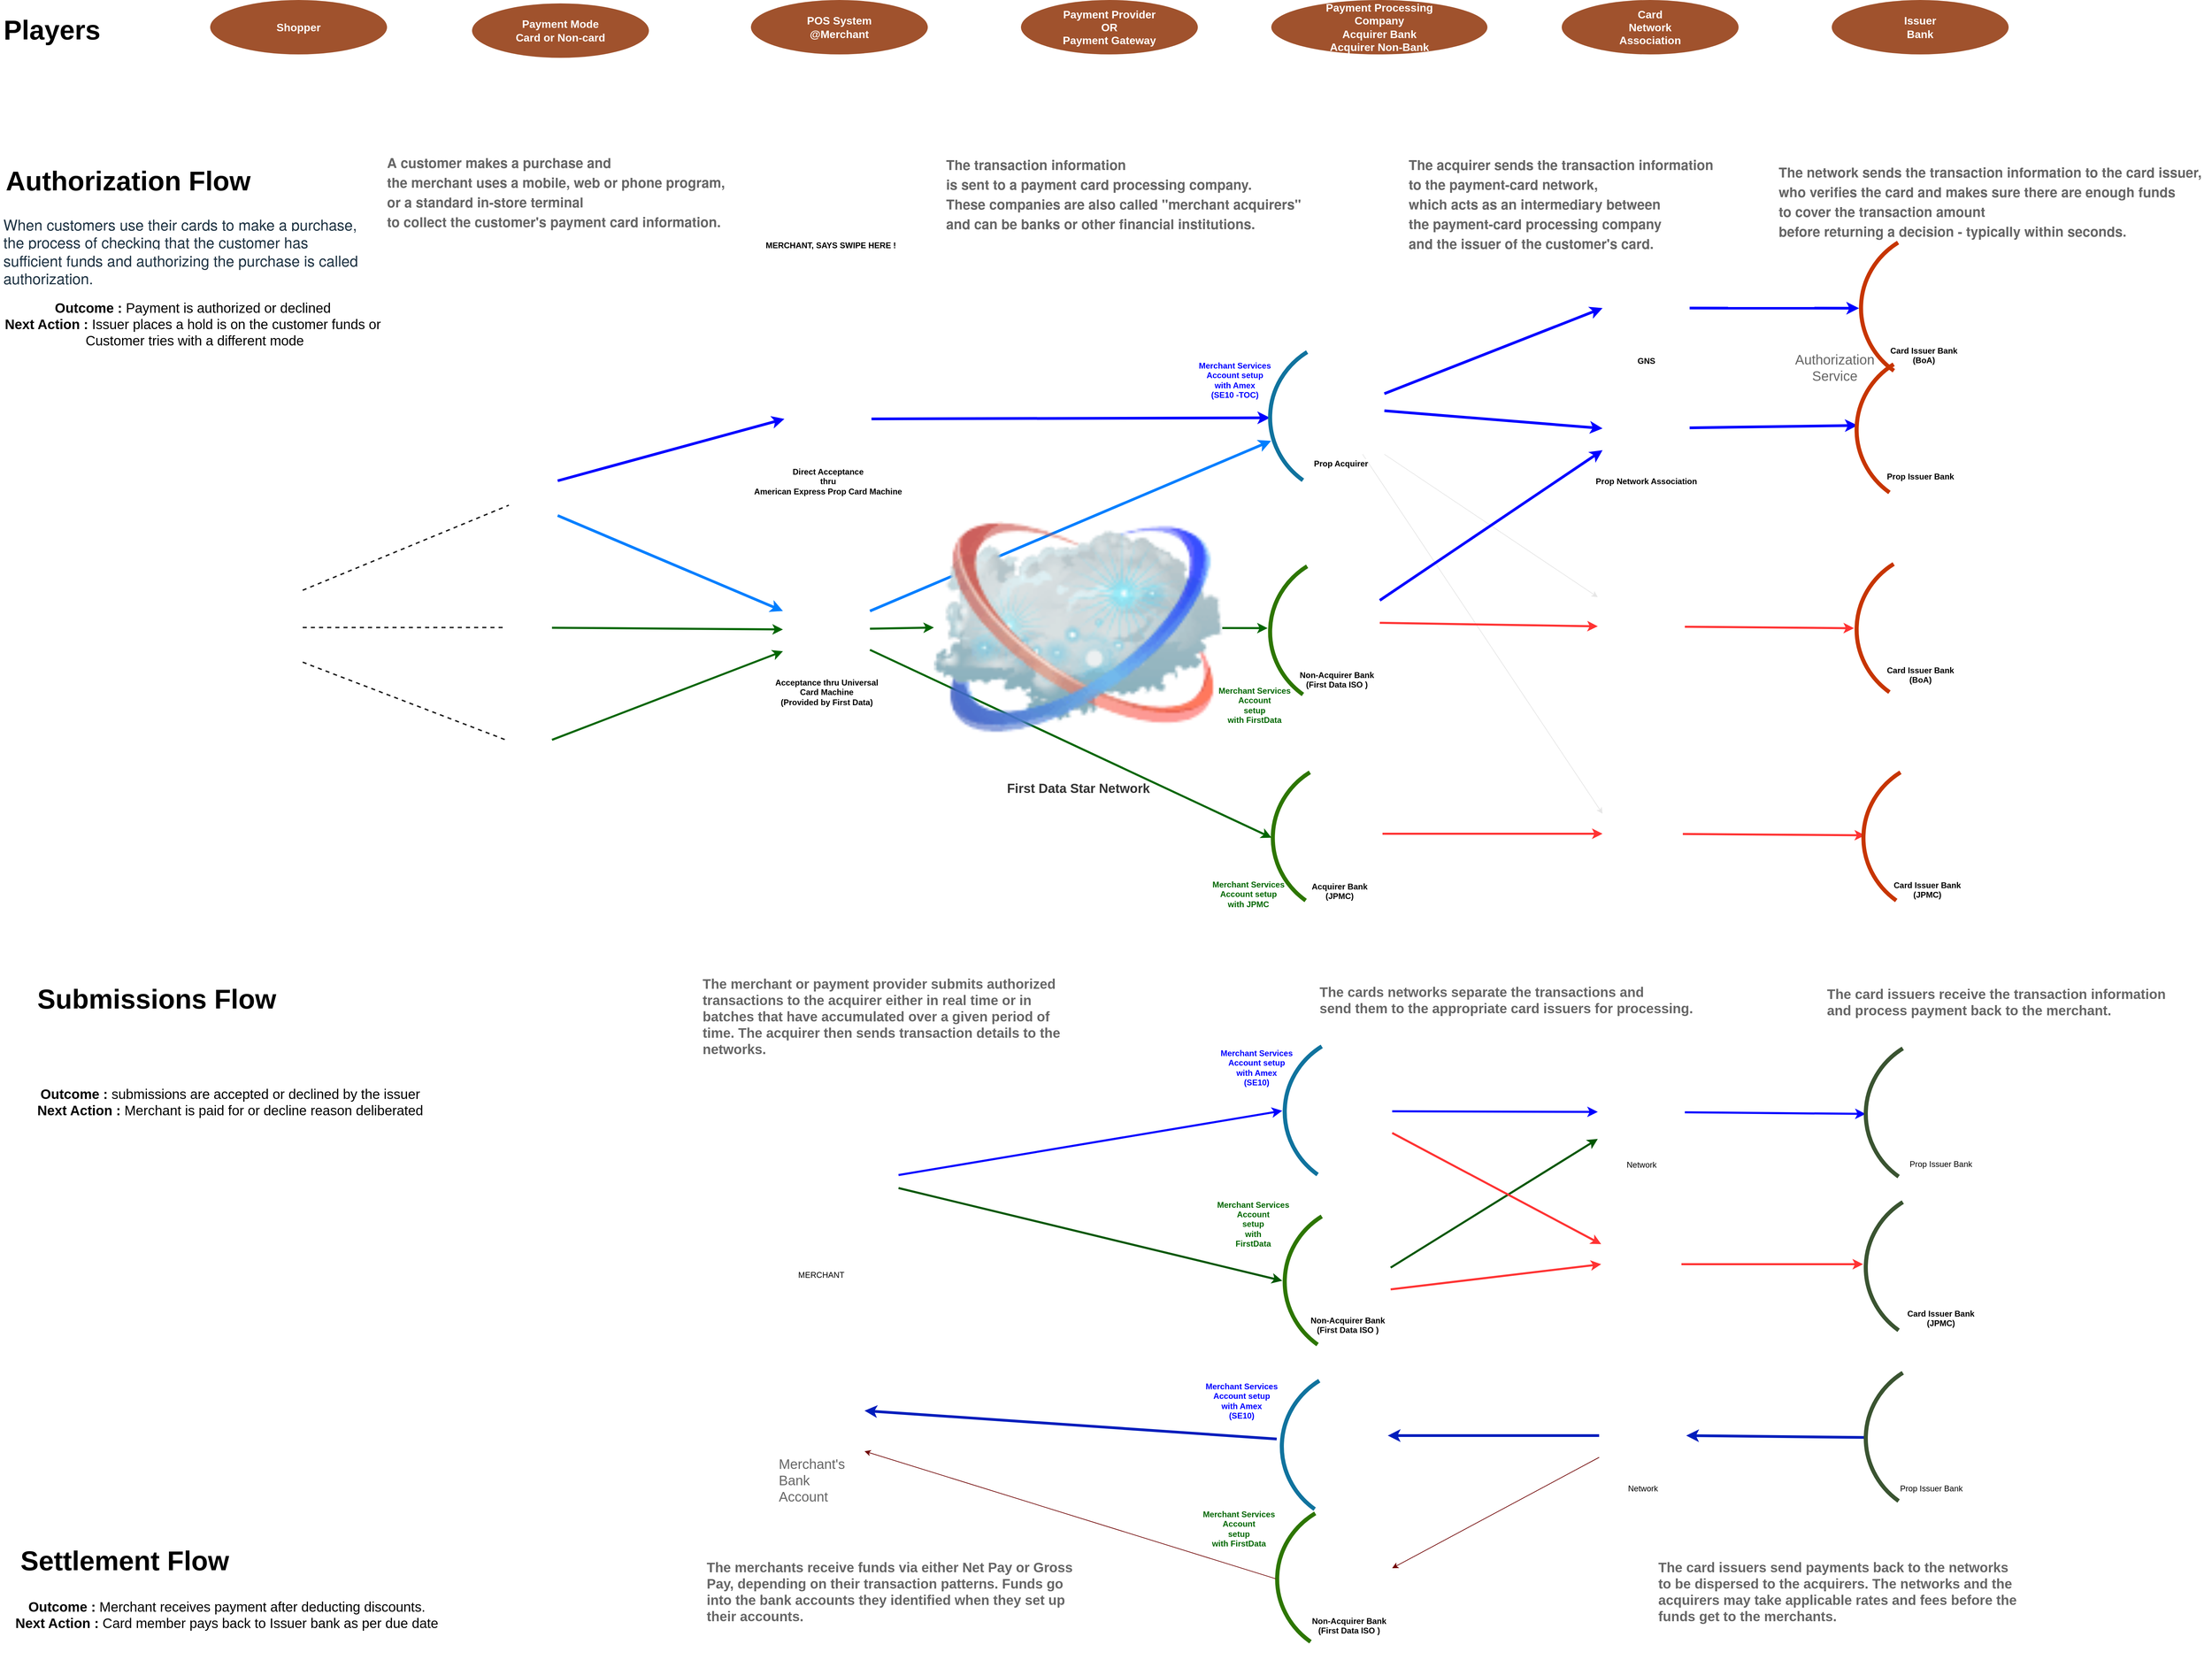 <mxfile version="13.3.1" type="github">
  <diagram id="oSIPXB206Z17o7rBIAnr" name="Page-1">
    <mxGraphModel dx="3252" dy="1832" grid="0" gridSize="10" guides="1" tooltips="1" connect="1" arrows="1" fold="1" page="1" pageScale="1" pageWidth="1100" pageHeight="850" math="0" shadow="0">
      <root>
        <mxCell id="0" />
        <mxCell id="1" parent="0" />
        <mxCell id="_1LoRcHpuMIzXkS6uosu-164" value="" style="verticalLabelPosition=bottom;verticalAlign=top;html=1;shape=mxgraph.basic.arc;strokeColor=#10739E;strokeWidth=6;startAngle=0.602;endAngle=0.909;labelBackgroundColor=none;fontSize=20;" parent="1" vertex="1">
          <mxGeometry x="809.5" y="1270" width="240" height="230" as="geometry" />
        </mxCell>
        <mxCell id="_1LoRcHpuMIzXkS6uosu-66" value="" style="edgeStyle=none;rounded=0;orthogonalLoop=1;jettySize=auto;html=1;entryX=-0.015;entryY=0.493;entryDx=0;entryDy=0;entryPerimeter=0;strokeWidth=3;strokeColor=#0000FF;fillColor=#0050ef;" parent="1" source="_1LoRcHpuMIzXkS6uosu-1" target="_1LoRcHpuMIzXkS6uosu-123" edge="1">
          <mxGeometry relative="1" as="geometry">
            <mxPoint x="711.75" y="892" as="targetPoint" />
          </mxGeometry>
        </mxCell>
        <mxCell id="_1LoRcHpuMIzXkS6uosu-1" value="MERCHANT" style="shape=image;html=1;verticalAlign=top;verticalLabelPosition=bottom;labelBackgroundColor=#ffffff;imageAspect=0;aspect=fixed;image=https://cdn0.iconfinder.com/data/icons/city-elements-filledoutline-1/64/supermarket-shopper-building-shopping_basket-business_and_finance-commerce_and_shopping-128.png" parent="1" vertex="1">
          <mxGeometry x="18" y="891" width="228" height="228" as="geometry" />
        </mxCell>
        <mxCell id="_1LoRcHpuMIzXkS6uosu-8" value="" style="rounded=0;orthogonalLoop=1;jettySize=auto;html=1;exitX=1;exitY=0.5;exitDx=0;exitDy=0;strokeColor=#0000FF;strokeWidth=4;" parent="1" source="_1LoRcHpuMIzXkS6uosu-3" target="_1LoRcHpuMIzXkS6uosu-118" edge="1">
          <mxGeometry relative="1" as="geometry">
            <mxPoint x="650.25" y="194" as="targetPoint" />
          </mxGeometry>
        </mxCell>
        <mxCell id="_1LoRcHpuMIzXkS6uosu-21" value="&lt;p class=&quot;p1&quot; style=&quot;margin: 0px ; font-stretch: normal ; font-size: 12px ; line-height: normal ; font-family: &amp;#34;helvetica neue&amp;#34;&quot;&gt;&lt;br&gt;&lt;/p&gt;" style="edgeLabel;html=1;align=center;verticalAlign=middle;resizable=0;points=[];labelBackgroundColor=none;" parent="_1LoRcHpuMIzXkS6uosu-8" vertex="1" connectable="0">
          <mxGeometry x="-0.232" y="-1" relative="1" as="geometry">
            <mxPoint x="23.57" y="-93.79" as="offset" />
          </mxGeometry>
        </mxCell>
        <mxCell id="_1LoRcHpuMIzXkS6uosu-3" value="Direct Acceptance&lt;br&gt;thru&lt;br&gt;American Express Prop Card Machine" style="shape=image;html=1;verticalAlign=top;verticalLabelPosition=bottom;labelBackgroundColor=#ffffff;imageAspect=0;aspect=fixed;image=https://cdn1.iconfinder.com/data/icons/ecommerce-free/96/Payment-128.png;fontStyle=1" parent="1" vertex="1">
          <mxGeometry x="78.25" y="-190" width="128" height="128" as="geometry" />
        </mxCell>
        <mxCell id="_1LoRcHpuMIzXkS6uosu-6" value="" style="rounded=0;orthogonalLoop=1;jettySize=auto;html=1;entryX=0;entryY=0.5;entryDx=0;entryDy=0;strokeColor=#0000FF;strokeWidth=4;exitX=1;exitY=0;exitDx=0;exitDy=0;" parent="1" source="_1LoRcHpuMIzXkS6uosu-99" target="_1LoRcHpuMIzXkS6uosu-3" edge="1">
          <mxGeometry relative="1" as="geometry">
            <mxPoint x="-167.75" y="0.988" as="sourcePoint" />
            <mxPoint x="440.25" y="194" as="targetPoint" />
          </mxGeometry>
        </mxCell>
        <mxCell id="_1LoRcHpuMIzXkS6uosu-10" value="&lt;p class=&quot;p1&quot; style=&quot;margin: 0px ; font-stretch: normal ; font-size: 12px ; line-height: normal ; font-family: &amp;#34;helvetica neue&amp;#34;&quot;&gt;&lt;br&gt;&lt;/p&gt;" style="edgeLabel;html=1;align=center;verticalAlign=middle;resizable=0;points=[];" parent="_1LoRcHpuMIzXkS6uosu-6" vertex="1" connectable="0">
          <mxGeometry x="0.045" y="-2" relative="1" as="geometry">
            <mxPoint x="22.51" y="-83.57" as="offset" />
          </mxGeometry>
        </mxCell>
        <mxCell id="_1LoRcHpuMIzXkS6uosu-17" value="" style="edgeStyle=none;rounded=0;orthogonalLoop=1;jettySize=auto;html=1;strokeColor=#007FFF;strokeWidth=4;fillColor=#6a00ff;" parent="1" source="_1LoRcHpuMIzXkS6uosu-99" target="_1LoRcHpuMIzXkS6uosu-13" edge="1">
          <mxGeometry relative="1" as="geometry">
            <mxPoint x="-167.75" y="-45.912" as="sourcePoint" />
            <mxPoint x="-87.75" y="24" as="targetPoint" />
          </mxGeometry>
        </mxCell>
        <mxCell id="_1LoRcHpuMIzXkS6uosu-38" value="" style="edgeStyle=none;rounded=0;orthogonalLoop=1;jettySize=auto;html=1;entryX=0;entryY=0.5;entryDx=0;entryDy=0;strokeWidth=4;strokeColor=#0000FF;" parent="1" source="_1LoRcHpuMIzXkS6uosu-11" target="_1LoRcHpuMIzXkS6uosu-74" edge="1">
          <mxGeometry relative="1" as="geometry">
            <mxPoint x="1060.25" y="34.0" as="targetPoint" />
          </mxGeometry>
        </mxCell>
        <mxCell id="_1LoRcHpuMIzXkS6uosu-40" value="" style="edgeStyle=none;rounded=0;orthogonalLoop=1;jettySize=auto;html=1;entryX=0;entryY=0.25;entryDx=0;entryDy=0;exitX=0.75;exitY=1;exitDx=0;exitDy=0;strokeColor=#E6E6E6;" parent="1" source="_1LoRcHpuMIzXkS6uosu-11" target="_1LoRcHpuMIzXkS6uosu-24" edge="1">
          <mxGeometry relative="1" as="geometry">
            <mxPoint x="1060.25" y="34.0" as="targetPoint" />
          </mxGeometry>
        </mxCell>
        <mxCell id="_1LoRcHpuMIzXkS6uosu-42" value="" style="edgeStyle=none;rounded=0;orthogonalLoop=1;jettySize=auto;html=1;strokeColor=#E6E6E6;exitX=1;exitY=1;exitDx=0;exitDy=0;" parent="1" source="_1LoRcHpuMIzXkS6uosu-11" target="_1LoRcHpuMIzXkS6uosu-26" edge="1">
          <mxGeometry relative="1" as="geometry">
            <mxPoint x="1060.25" y="34.0" as="targetPoint" />
          </mxGeometry>
        </mxCell>
        <mxCell id="_1LoRcHpuMIzXkS6uosu-11" value="Prop Acquirer" style="shape=image;html=1;verticalAlign=top;verticalLabelPosition=bottom;labelBackgroundColor=#ffffff;imageAspect=0;aspect=fixed;image=https://cdn1.iconfinder.com/data/icons/picons-social/57/social_amex_round-128.png;fontStyle=1" parent="1" vertex="1">
          <mxGeometry x="832.25" y="-202" width="128" height="128" as="geometry" />
        </mxCell>
        <mxCell id="_1LoRcHpuMIzXkS6uosu-23" value="" style="edgeStyle=none;rounded=0;orthogonalLoop=1;jettySize=auto;html=1;entryX=0.006;entryY=0.649;entryDx=0;entryDy=0;entryPerimeter=0;strokeColor=#007FFF;strokeWidth=4;fillColor=#6a00ff;" parent="1" source="_1LoRcHpuMIzXkS6uosu-13" target="_1LoRcHpuMIzXkS6uosu-118" edge="1">
          <mxGeometry relative="1" as="geometry">
            <mxPoint x="650.25" y="-36" as="targetPoint" />
          </mxGeometry>
        </mxCell>
        <mxCell id="_1LoRcHpuMIzXkS6uosu-83" value="" style="edgeStyle=none;rounded=0;orthogonalLoop=1;jettySize=auto;html=1;entryX=0;entryY=0.5;entryDx=0;entryDy=0;exitX=1;exitY=0.5;exitDx=0;exitDy=0;strokeWidth=3;strokeColor=#FF3333;" parent="1" source="_1LoRcHpuMIzXkS6uosu-94" target="_1LoRcHpuMIzXkS6uosu-24" edge="1">
          <mxGeometry relative="1" as="geometry">
            <mxPoint x="975.25" y="235" as="sourcePoint" />
            <mxPoint x="660.25" y="453.5" as="targetPoint" />
          </mxGeometry>
        </mxCell>
        <mxCell id="_1LoRcHpuMIzXkS6uosu-13" value="Acceptance thru Universal &lt;br&gt;Card Machine&lt;br&gt;(Provided by First Data)" style="shape=image;html=1;verticalAlign=top;verticalLabelPosition=bottom;labelBackgroundColor=#ffffff;imageAspect=0;aspect=fixed;image=https://cdn0.iconfinder.com/data/icons/maternity-and-pregnancy-2/512/169_Machine_Business_card_check_credit_card_credit_card_machine_payment-128.png;fontStyle=1" parent="1" vertex="1">
          <mxGeometry x="76" y="119.63" width="128" height="128" as="geometry" />
        </mxCell>
        <mxCell id="_1LoRcHpuMIzXkS6uosu-20" value="" style="edgeStyle=none;rounded=0;orthogonalLoop=1;jettySize=auto;html=1;entryX=0;entryY=0.75;entryDx=0;entryDy=0;strokeColor=#006600;strokeWidth=3;" parent="1" source="_1LoRcHpuMIzXkS6uosu-18" target="_1LoRcHpuMIzXkS6uosu-13" edge="1">
          <mxGeometry relative="1" as="geometry">
            <mxPoint x="-129.75" y="-116.0" as="targetPoint" />
          </mxGeometry>
        </mxCell>
        <mxCell id="_1LoRcHpuMIzXkS6uosu-18" value="" style="shape=image;html=1;verticalAlign=top;verticalLabelPosition=bottom;labelBackgroundColor=#ffffff;imageAspect=0;aspect=fixed;image=https://cdn3.iconfinder.com/data/icons/logos-and-brands-adobe/512/206_Mastercard_Credit_Card-128.png" parent="1" vertex="1">
          <mxGeometry x="-331.5" y="325" width="68" height="68" as="geometry" />
        </mxCell>
        <mxCell id="_1LoRcHpuMIzXkS6uosu-52" value="" style="edgeStyle=none;rounded=0;orthogonalLoop=1;jettySize=auto;html=1;strokeWidth=3;strokeColor=#FF3333;entryX=0.01;entryY=0.484;entryDx=0;entryDy=0;entryPerimeter=0;" parent="1" source="_1LoRcHpuMIzXkS6uosu-24" target="_1LoRcHpuMIzXkS6uosu-201" edge="1">
          <mxGeometry relative="1" as="geometry">
            <mxPoint x="1490.25" y="576.5" as="targetPoint" />
          </mxGeometry>
        </mxCell>
        <mxCell id="_1LoRcHpuMIzXkS6uosu-24" value="" style="shape=image;html=1;verticalAlign=top;verticalLabelPosition=bottom;labelBackgroundColor=none;imageAspect=0;aspect=fixed;image=https://cdn3.iconfinder.com/data/icons/circle-payment-methods-4/512/Visa-128.png" parent="1" vertex="1">
          <mxGeometry x="1281" y="425" width="118" height="118" as="geometry" />
        </mxCell>
        <mxCell id="_1LoRcHpuMIzXkS6uosu-54" value="" style="edgeStyle=none;rounded=0;orthogonalLoop=1;jettySize=auto;html=1;entryX=-0.016;entryY=0.492;entryDx=0;entryDy=0;strokeWidth=3;strokeColor=#FF3333;entryPerimeter=0;" parent="1" source="_1LoRcHpuMIzXkS6uosu-26" target="_1LoRcHpuMIzXkS6uosu-198" edge="1">
          <mxGeometry relative="1" as="geometry">
            <mxPoint x="1493" y="533" as="targetPoint" />
          </mxGeometry>
        </mxCell>
        <mxCell id="_1LoRcHpuMIzXkS6uosu-26" value="" style="shape=image;html=1;verticalAlign=top;verticalLabelPosition=bottom;labelBackgroundColor=#ffffff;imageAspect=0;aspect=fixed;image=https://cdn1.iconfinder.com/data/icons/picons-social/57/social_mastercard_round-128.png" parent="1" vertex="1">
          <mxGeometry x="1274" y="115" width="128" height="128" as="geometry" />
        </mxCell>
        <mxCell id="_1LoRcHpuMIzXkS6uosu-33" value="" style="edgeStyle=none;rounded=0;orthogonalLoop=1;jettySize=auto;html=1;entryX=0;entryY=0.5;entryDx=0;entryDy=0;strokeColor=#006600;strokeWidth=3;" parent="1" source="_1LoRcHpuMIzXkS6uosu-31" target="_1LoRcHpuMIzXkS6uosu-13" edge="1">
          <mxGeometry relative="1" as="geometry">
            <mxPoint x="-124.25" y="-202.5" as="targetPoint" />
          </mxGeometry>
        </mxCell>
        <mxCell id="_1LoRcHpuMIzXkS6uosu-31" value="" style="shape=image;html=1;verticalAlign=top;verticalLabelPosition=bottom;labelBackgroundColor=#ffffff;imageAspect=0;aspect=fixed;image=https://cdn3.iconfinder.com/data/icons/logos-and-brands-adobe/512/363_Visa_Credit_Card-128.png" parent="1" vertex="1">
          <mxGeometry x="-335" y="145.06" width="71.5" height="71.5" as="geometry" />
        </mxCell>
        <mxCell id="_1LoRcHpuMIzXkS6uosu-46" value="" style="edgeStyle=none;rounded=0;orthogonalLoop=1;jettySize=auto;html=1;strokeWidth=4;strokeColor=#0000FF;entryX=0.006;entryY=0.472;entryDx=0;entryDy=0;entryPerimeter=0;" parent="1" source="_1LoRcHpuMIzXkS6uosu-34" target="_1LoRcHpuMIzXkS6uosu-195" edge="1">
          <mxGeometry relative="1" as="geometry">
            <mxPoint x="1463" y="285" as="targetPoint" />
          </mxGeometry>
        </mxCell>
        <mxCell id="_1LoRcHpuMIzXkS6uosu-34" value="Prop Network Association" style="shape=image;html=1;verticalAlign=top;verticalLabelPosition=bottom;labelBackgroundColor=none;imageAspect=0;aspect=fixed;image=https://cdn1.iconfinder.com/data/icons/picons-social/57/social_amex_round-128.png;fontStyle=1" parent="1" vertex="1">
          <mxGeometry x="1281" y="-176" width="128" height="128" as="geometry" />
        </mxCell>
        <mxCell id="_1LoRcHpuMIzXkS6uosu-43" value="&lt;p class=&quot;p1&quot; style=&quot;margin: 0px; font-stretch: normal; line-height: normal; font-family: &amp;quot;helvetica neue&amp;quot;; font-size: 20px;&quot;&gt;The acquirer sends the transaction information&amp;nbsp;&lt;/p&gt;&lt;p class=&quot;p1&quot; style=&quot;margin: 0px; font-stretch: normal; line-height: normal; font-family: &amp;quot;helvetica neue&amp;quot;; font-size: 20px;&quot;&gt;to the payment-card network,&amp;nbsp;&lt;/p&gt;&lt;p class=&quot;p1&quot; style=&quot;margin: 0px; font-stretch: normal; line-height: normal; font-family: &amp;quot;helvetica neue&amp;quot;; font-size: 20px;&quot;&gt;which acts as an intermediary between&amp;nbsp;&lt;/p&gt;&lt;p class=&quot;p1&quot; style=&quot;margin: 0px; font-stretch: normal; line-height: normal; font-family: &amp;quot;helvetica neue&amp;quot;; font-size: 20px;&quot;&gt;the payment-card processing company&amp;nbsp;&lt;/p&gt;&lt;p class=&quot;p1&quot; style=&quot;margin: 0px; font-stretch: normal; line-height: normal; font-family: &amp;quot;helvetica neue&amp;quot;; font-size: 20px;&quot;&gt;and the issuer of the customer&#39;s card.&lt;/p&gt;" style="text;html=1;align=left;verticalAlign=top;resizable=0;points=[];autosize=1;fontStyle=1;fontSize=20;fontColor=#666666;" parent="1" vertex="1">
          <mxGeometry x="994" y="-522" width="463" height="124" as="geometry" />
        </mxCell>
        <mxCell id="_1LoRcHpuMIzXkS6uosu-44" value="Prop Issuer Bank" style="shape=image;html=1;verticalAlign=top;verticalLabelPosition=bottom;labelBackgroundColor=none;imageAspect=0;aspect=fixed;image=https://cdn1.iconfinder.com/data/icons/picons-social/57/social_amex_round-128.png;fontStyle=1" parent="1" vertex="1">
          <mxGeometry x="1684" y="-183" width="128" height="128" as="geometry" />
        </mxCell>
        <mxCell id="_1LoRcHpuMIzXkS6uosu-47" value="&lt;p class=&quot;p1&quot; style=&quot;margin: 0px; font-stretch: normal; line-height: normal; font-family: &amp;quot;helvetica neue&amp;quot;; font-size: 20px;&quot;&gt;The transaction information&amp;nbsp;&lt;/p&gt;&lt;p class=&quot;p1&quot; style=&quot;margin: 0px; font-stretch: normal; line-height: normal; font-family: &amp;quot;helvetica neue&amp;quot;; font-size: 20px;&quot;&gt;is sent to a payment card processing company.&amp;nbsp;&lt;/p&gt;&lt;p class=&quot;p1&quot; style=&quot;margin: 0px; font-stretch: normal; line-height: normal; font-family: &amp;quot;helvetica neue&amp;quot;; font-size: 20px;&quot;&gt;These companies are also called &quot;merchant acquirers&quot;&amp;nbsp;&lt;/p&gt;&lt;p class=&quot;p1&quot; style=&quot;margin: 0px; font-stretch: normal; line-height: normal; font-family: &amp;quot;helvetica neue&amp;quot;; font-size: 20px;&quot;&gt;and can be banks or other financial institutions.&lt;/p&gt;" style="text;html=1;align=left;verticalAlign=top;resizable=0;points=[];autosize=1;fontStyle=1;fontSize=20;fontColor=#666666;" parent="1" vertex="1">
          <mxGeometry x="314" y="-522" width="537" height="100" as="geometry" />
        </mxCell>
        <mxCell id="_1LoRcHpuMIzXkS6uosu-49" value="Card Issuer Bank&lt;br&gt;(BoA)" style="shape=image;html=1;verticalAlign=top;verticalLabelPosition=bottom;labelBackgroundColor=#ffffff;imageAspect=0;aspect=fixed;image=https://cdn0.iconfinder.com/data/icons/elasto-online-store/26/00-ELASTOFONT-STORE-READY_bank-128.png;fontStyle=1" parent="1" vertex="1">
          <mxGeometry x="1684" y="102.0" width="128" height="128" as="geometry" />
        </mxCell>
        <mxCell id="_1LoRcHpuMIzXkS6uosu-50" value="Card Issuer Bank&lt;br&gt;(JPMC)" style="shape=image;html=1;verticalAlign=top;verticalLabelPosition=bottom;labelBackgroundColor=#ffffff;imageAspect=0;aspect=fixed;image=https://cdn0.iconfinder.com/data/icons/elasto-online-store/26/00-ELASTOFONT-STORE-READY_bank-128.png;fontStyle=1" parent="1" vertex="1">
          <mxGeometry x="1694" y="418" width="128" height="128" as="geometry" />
        </mxCell>
        <mxCell id="_1LoRcHpuMIzXkS6uosu-62" value="&lt;p class=&quot;p1&quot; style=&quot;margin: 0px; font-stretch: normal; line-height: normal; font-family: &amp;quot;helvetica neue&amp;quot;; font-size: 20px;&quot;&gt;A customer makes a purchase and&amp;nbsp;&lt;/p&gt;&lt;p class=&quot;p1&quot; style=&quot;margin: 0px; font-stretch: normal; line-height: normal; font-family: &amp;quot;helvetica neue&amp;quot;; font-size: 20px;&quot;&gt;the merchant uses a mobile, web or phone program,&amp;nbsp;&lt;/p&gt;&lt;p class=&quot;p1&quot; style=&quot;margin: 0px; font-stretch: normal; line-height: normal; font-family: &amp;quot;helvetica neue&amp;quot;; font-size: 20px;&quot;&gt;or a standard in-store terminal&amp;nbsp;&lt;/p&gt;&lt;p class=&quot;p1&quot; style=&quot;margin: 0px; font-stretch: normal; line-height: normal; font-family: &amp;quot;helvetica neue&amp;quot;; font-size: 20px;&quot;&gt;to collect the customer&#39;s payment card information.&lt;/p&gt;" style="text;html=1;align=left;verticalAlign=top;resizable=0;points=[];autosize=1;fontStyle=1;fontSize=20;fontColor=#666666;" parent="1" vertex="1">
          <mxGeometry x="-508" y="-525" width="514" height="100" as="geometry" />
        </mxCell>
        <mxCell id="_1LoRcHpuMIzXkS6uosu-63" value="&lt;p class=&quot;p1&quot; style=&quot;margin: 0px ; font-stretch: normal ; line-height: normal ; font-family: &amp;quot;helvetica neue&amp;quot; ; font-size: 20px&quot;&gt;The network sends the transaction information to the card issuer,&amp;nbsp;&lt;/p&gt;&lt;p class=&quot;p1&quot; style=&quot;margin: 0px ; font-stretch: normal ; line-height: normal ; font-family: &amp;quot;helvetica neue&amp;quot; ; font-size: 20px&quot;&gt;who verifies the card and makes sure there are enough funds&amp;nbsp;&lt;/p&gt;&lt;p class=&quot;p1&quot; style=&quot;margin: 0px ; font-stretch: normal ; line-height: normal ; font-family: &amp;quot;helvetica neue&amp;quot; ; font-size: 20px&quot;&gt;t&lt;span style=&quot;font-size: 20px&quot;&gt;o cover the transaction amount&amp;nbsp;&lt;/span&gt;&lt;/p&gt;&lt;p class=&quot;p1&quot; style=&quot;margin: 0px ; font-stretch: normal ; line-height: normal ; font-family: &amp;quot;helvetica neue&amp;quot; ; font-size: 20px&quot;&gt;&lt;span style=&quot;font-size: 20px&quot;&gt;before returning a decision - typically within seconds.&lt;/span&gt;&lt;/p&gt;" style="text;html=1;align=left;verticalAlign=top;resizable=0;points=[];autosize=1;fontStyle=1;fontSize=20;fontColor=#666666;" parent="1" vertex="1">
          <mxGeometry x="1538" y="-510.94" width="638" height="100" as="geometry" />
        </mxCell>
        <mxCell id="_1LoRcHpuMIzXkS6uosu-69" value="" style="edgeStyle=none;rounded=0;orthogonalLoop=1;jettySize=auto;html=1;entryX=0;entryY=0.5;entryDx=0;entryDy=0;strokeWidth=3;strokeColor=#0000FF;fillColor=#0050ef;" parent="1" source="_1LoRcHpuMIzXkS6uosu-64" target="_1LoRcHpuMIzXkS6uosu-67" edge="1">
          <mxGeometry relative="1" as="geometry">
            <mxPoint x="1051.75" y="892" as="targetPoint" />
          </mxGeometry>
        </mxCell>
        <mxCell id="_1LoRcHpuMIzXkS6uosu-64" value="" style="shape=image;html=1;verticalAlign=top;verticalLabelPosition=bottom;labelBackgroundColor=#ffffff;imageAspect=0;aspect=fixed;image=https://cdn1.iconfinder.com/data/icons/picons-social/57/social_amex_round-128.png" parent="1" vertex="1">
          <mxGeometry x="843.75" y="828" width="128" height="128" as="geometry" />
        </mxCell>
        <mxCell id="_1LoRcHpuMIzXkS6uosu-73" value="" style="edgeStyle=none;rounded=0;orthogonalLoop=1;jettySize=auto;html=1;entryX=-0.001;entryY=0.5;entryDx=0;entryDy=0;strokeWidth=3;strokeColor=#0000FF;fillColor=#0050ef;entryPerimeter=0;" parent="1" source="_1LoRcHpuMIzXkS6uosu-67" target="_1LoRcHpuMIzXkS6uosu-202" edge="1">
          <mxGeometry relative="1" as="geometry">
            <mxPoint x="1703.75" y="892" as="targetPoint" />
          </mxGeometry>
        </mxCell>
        <mxCell id="_1LoRcHpuMIzXkS6uosu-67" value="Network" style="shape=image;html=1;verticalAlign=top;verticalLabelPosition=bottom;labelBackgroundColor=#ffffff;imageAspect=0;aspect=fixed;image=https://cdn1.iconfinder.com/data/icons/picons-social/57/social_amex_round-128.png" parent="1" vertex="1">
          <mxGeometry x="1274" y="829" width="128" height="128" as="geometry" />
        </mxCell>
        <mxCell id="_1LoRcHpuMIzXkS6uosu-77" value="" style="edgeStyle=none;rounded=0;orthogonalLoop=1;jettySize=auto;html=1;entryX=-0.012;entryY=0.501;entryDx=0;entryDy=0;strokeWidth=4;strokeColor=#0000FF;entryPerimeter=0;" parent="1" source="_1LoRcHpuMIzXkS6uosu-74" target="_1LoRcHpuMIzXkS6uosu-196" edge="1">
          <mxGeometry relative="1" as="geometry">
            <mxPoint x="1503" y="315" as="targetPoint" />
          </mxGeometry>
        </mxCell>
        <mxCell id="_1LoRcHpuMIzXkS6uosu-74" value="GNS" style="shape=image;html=1;verticalAlign=top;verticalLabelPosition=bottom;labelBackgroundColor=none;imageAspect=0;aspect=fixed;image=https://cdn1.iconfinder.com/data/icons/picons-social/57/social_amex_round-128.png;fontStyle=1" parent="1" vertex="1">
          <mxGeometry x="1281" y="-353" width="128" height="128" as="geometry" />
        </mxCell>
        <mxCell id="_1LoRcHpuMIzXkS6uosu-75" value="Card Issuer Bank&lt;br&gt;(BoA)" style="shape=image;html=1;verticalAlign=top;verticalLabelPosition=bottom;labelBackgroundColor=#ffffff;imageAspect=0;aspect=fixed;image=https://cdn0.iconfinder.com/data/icons/elasto-online-store/26/00-ELASTOFONT-STORE-READY_bank-128.png;fontStyle=1" parent="1" vertex="1">
          <mxGeometry x="1689" y="-368" width="128" height="128" as="geometry" />
        </mxCell>
        <mxCell id="_1LoRcHpuMIzXkS6uosu-80" value="" style="edgeStyle=none;rounded=0;orthogonalLoop=1;jettySize=auto;html=1;entryX=0;entryY=0.5;entryDx=0;entryDy=0;exitX=1;exitY=0.5;exitDx=0;exitDy=0;strokeWidth=4;strokeColor=#0000FF;" parent="1" source="_1LoRcHpuMIzXkS6uosu-11" target="_1LoRcHpuMIzXkS6uosu-34" edge="1">
          <mxGeometry relative="1" as="geometry">
            <mxPoint x="970.25" y="28.688" as="sourcePoint" />
            <mxPoint x="1307.25" y="264" as="targetPoint" />
          </mxGeometry>
        </mxCell>
        <mxCell id="_1LoRcHpuMIzXkS6uosu-81" value="Prop Issuer Bank" style="shape=image;html=1;verticalAlign=top;verticalLabelPosition=bottom;labelBackgroundColor=none;imageAspect=0;aspect=fixed;image=https://cdn1.iconfinder.com/data/icons/picons-social/57/social_amex_round-128.png" parent="1" vertex="1">
          <mxGeometry x="1713.75" y="828" width="128" height="128" as="geometry" />
        </mxCell>
        <mxCell id="_1LoRcHpuMIzXkS6uosu-84" value="" style="edgeStyle=none;rounded=0;orthogonalLoop=1;jettySize=auto;html=1;entryX=0;entryY=0.5;entryDx=0;entryDy=0;strokeColor=#FF3333;strokeWidth=3;" parent="1" source="_1LoRcHpuMIzXkS6uosu-95" target="_1LoRcHpuMIzXkS6uosu-26" edge="1">
          <mxGeometry relative="1" as="geometry">
            <mxPoint x="978" y="676.5" as="sourcePoint" />
            <mxPoint x="1325" y="467.5" as="targetPoint" />
          </mxGeometry>
        </mxCell>
        <mxCell id="_1LoRcHpuMIzXkS6uosu-87" value="" style="edgeStyle=none;rounded=0;orthogonalLoop=1;jettySize=auto;html=1;entryX=-0.015;entryY=0.477;entryDx=0;entryDy=0;entryPerimeter=0;strokeWidth=3;strokeColor=#006600;" parent="1" source="_1LoRcHpuMIzXkS6uosu-113" target="_1LoRcHpuMIzXkS6uosu-119" edge="1">
          <mxGeometry relative="1" as="geometry">
            <mxPoint x="560.25" y="-248.014" as="sourcePoint" />
            <mxPoint x="837.25" y="-252.5" as="targetPoint" />
          </mxGeometry>
        </mxCell>
        <mxCell id="_1LoRcHpuMIzXkS6uosu-88" value="" style="edgeStyle=none;rounded=0;orthogonalLoop=1;jettySize=auto;html=1;entryX=-0.008;entryY=0.499;entryDx=0;entryDy=0;entryPerimeter=0;strokeColor=#006600;strokeWidth=3;" parent="1" source="_1LoRcHpuMIzXkS6uosu-13" target="_1LoRcHpuMIzXkS6uosu-120" edge="1">
          <mxGeometry relative="1" as="geometry">
            <mxPoint x="560.25" y="-269.89" as="sourcePoint" />
            <mxPoint x="837.25" y="-471" as="targetPoint" />
          </mxGeometry>
        </mxCell>
        <mxCell id="_1LoRcHpuMIzXkS6uosu-91" value="Merchant Services&lt;br&gt;Account setup &lt;br&gt;with Amex&lt;br&gt;(SE10 -TOC)" style="text;html=1;align=center;verticalAlign=middle;resizable=0;points=[];autosize=1;fontStyle=1;fontColor=#0000FF;" parent="1" vertex="1">
          <mxGeometry x="680" y="-213" width="120" height="60" as="geometry" />
        </mxCell>
        <mxCell id="_1LoRcHpuMIzXkS6uosu-94" value="Acquirer Bank&lt;br&gt;(JPMC)" style="shape=image;html=1;verticalAlign=top;verticalLabelPosition=bottom;labelBackgroundColor=#ffffff;imageAspect=0;aspect=fixed;image=https://cdn0.iconfinder.com/data/icons/elasto-online-store/26/00-ELASTOFONT-STORE-READY_bank-128.png;fontStyle=1" parent="1" vertex="1">
          <mxGeometry x="829.5" y="420" width="128" height="128" as="geometry" />
        </mxCell>
        <mxCell id="_1LoRcHpuMIzXkS6uosu-95" value="Non-Acquirer Bank&lt;br&gt;(First Data ISO )" style="shape=image;html=1;verticalAlign=top;verticalLabelPosition=bottom;labelBackgroundColor=#ffffff;imageAspect=0;aspect=fixed;image=https://cdn0.iconfinder.com/data/icons/elasto-online-store/26/00-ELASTOFONT-STORE-READY_bank-128.png;fontStyle=1" parent="1" vertex="1">
          <mxGeometry x="825.5" y="108.81" width="128" height="128" as="geometry" />
        </mxCell>
        <mxCell id="_1LoRcHpuMIzXkS6uosu-99" value="" style="shape=image;html=1;verticalAlign=top;verticalLabelPosition=bottom;labelBackgroundColor=#ffffff;imageAspect=0;aspect=fixed;image=https://cdn0.iconfinder.com/data/icons/IS_credit-cards-full_final/128/american_express_platinum.png" parent="1" vertex="1">
          <mxGeometry x="-326.87" y="-35" width="71.75" height="71.75" as="geometry" />
        </mxCell>
        <mxCell id="_1LoRcHpuMIzXkS6uosu-103" value="Payment Provider&lt;br style=&quot;font-size: 16px;&quot;&gt;OR&lt;br style=&quot;font-size: 16px;&quot;&gt;Payment Gateway" style="ellipse;whiteSpace=wrap;html=1;labelBackgroundColor=none;fillColor=#a0522d;strokeColor=none;fontStyle=1;fontSize=16;fontColor=#ffffff;verticalAlign=middle;" parent="1" vertex="1">
          <mxGeometry x="426" y="-742" width="260" height="80" as="geometry" />
        </mxCell>
        <mxCell id="_1LoRcHpuMIzXkS6uosu-104" value="Payment Mode&lt;br style=&quot;font-size: 16px;&quot;&gt;Card or Non-card" style="ellipse;whiteSpace=wrap;html=1;labelBackgroundColor=none;fillColor=#a0522d;strokeColor=none;fontStyle=1;fontSize=16;fontColor=#ffffff;verticalAlign=middle;" parent="1" vertex="1">
          <mxGeometry x="-381" y="-737" width="260" height="80" as="geometry" />
        </mxCell>
        <mxCell id="_1LoRcHpuMIzXkS6uosu-105" value="Payment Processing &lt;br&gt;Company&lt;br style=&quot;font-size: 16px&quot;&gt;Acquirer Bank&lt;br style=&quot;font-size: 16px&quot;&gt;Acquirer Non-Bank" style="ellipse;whiteSpace=wrap;html=1;labelBackgroundColor=none;fillColor=#a0522d;strokeColor=none;fontStyle=1;fontSize=16;fontColor=#ffffff;verticalAlign=middle;" parent="1" vertex="1">
          <mxGeometry x="794" y="-742" width="317.75" height="80" as="geometry" />
        </mxCell>
        <mxCell id="_1LoRcHpuMIzXkS6uosu-106" value="Card &lt;br style=&quot;font-size: 16px;&quot;&gt;Network&lt;br style=&quot;font-size: 16px;&quot;&gt;Association" style="ellipse;whiteSpace=wrap;html=1;labelBackgroundColor=none;fillColor=#a0522d;strokeColor=none;fontStyle=1;fontSize=16;fontColor=#ffffff;verticalAlign=middle;" parent="1" vertex="1">
          <mxGeometry x="1221" y="-742" width="260" height="80" as="geometry" />
        </mxCell>
        <mxCell id="_1LoRcHpuMIzXkS6uosu-107" value="Issuer&lt;br style=&quot;font-size: 16px;&quot;&gt;Bank" style="ellipse;whiteSpace=wrap;html=1;labelBackgroundColor=none;fillColor=#a0522d;strokeColor=none;fontStyle=1;fontSize=16;fontColor=#ffffff;verticalAlign=middle;" parent="1" vertex="1">
          <mxGeometry x="1618" y="-742" width="260" height="80" as="geometry" />
        </mxCell>
        <mxCell id="_1LoRcHpuMIzXkS6uosu-108" value="Authorization Flow" style="text;html=1;align=center;verticalAlign=middle;resizable=0;points=[];autosize=1;fontStyle=1;fontSize=40;" parent="1" vertex="1">
          <mxGeometry x="-1072" y="-502.94" width="370" height="52" as="geometry" />
        </mxCell>
        <mxCell id="_1LoRcHpuMIzXkS6uosu-109" value="&lt;div style=&quot;text-align: left ; font-size: 20px&quot;&gt;&lt;font style=&quot;font-size: 20px&quot;&gt;The cards networks separate the transactions and&amp;nbsp;&lt;/font&gt;&lt;/div&gt;&lt;div style=&quot;text-align: left ; font-size: 20px&quot;&gt;&lt;font style=&quot;font-size: 20px&quot;&gt;send them to the appropriate card issuers for processing.&lt;/font&gt;&lt;/div&gt;&lt;div style=&quot;text-align: left ; font-size: 20px&quot;&gt;&lt;br&gt;&lt;/div&gt;" style="text;html=1;align=center;verticalAlign=middle;resizable=0;points=[];autosize=1;fontStyle=1;fontSize=40;fontColor=#666666;" parent="1" vertex="1">
          <mxGeometry x="859" y="665.5" width="559" height="148" as="geometry" />
        </mxCell>
        <mxCell id="_1LoRcHpuMIzXkS6uosu-110" value="Settlement Flow" style="text;html=1;align=center;verticalAlign=middle;resizable=0;points=[];autosize=1;fontStyle=1;fontSize=40;" parent="1" vertex="1">
          <mxGeometry x="-1050" y="1526" width="316" height="52" as="geometry" />
        </mxCell>
        <mxCell id="_1LoRcHpuMIzXkS6uosu-114" value="POS System&lt;br&gt;@Merchant" style="ellipse;whiteSpace=wrap;html=1;labelBackgroundColor=none;fillColor=#a0522d;strokeColor=none;fontStyle=1;fontSize=16;fontColor=#ffffff;verticalAlign=middle;" parent="1" vertex="1">
          <mxGeometry x="29" y="-742" width="260" height="80" as="geometry" />
        </mxCell>
        <mxCell id="_1LoRcHpuMIzXkS6uosu-115" value="" style="edgeStyle=none;rounded=0;orthogonalLoop=1;jettySize=auto;html=1;entryX=0;entryY=0.5;entryDx=0;entryDy=0;strokeColor=#006600;strokeWidth=3;" parent="1" source="_1LoRcHpuMIzXkS6uosu-13" target="_1LoRcHpuMIzXkS6uosu-113" edge="1">
          <mxGeometry relative="1" as="geometry">
            <mxPoint x="206.25" y="-256" as="sourcePoint" />
            <mxPoint x="822.25" y="-256" as="targetPoint" />
          </mxGeometry>
        </mxCell>
        <mxCell id="_1LoRcHpuMIzXkS6uosu-118" value="" style="verticalLabelPosition=bottom;verticalAlign=top;html=1;shape=mxgraph.basic.arc;strokeColor=#10739E;strokeWidth=6;startAngle=0.602;endAngle=0.908;labelBackgroundColor=none;fontSize=20;" parent="1" vertex="1">
          <mxGeometry x="792.25" y="-243" width="240" height="230" as="geometry" />
        </mxCell>
        <mxCell id="_1LoRcHpuMIzXkS6uosu-119" value="" style="verticalLabelPosition=bottom;verticalAlign=top;html=1;shape=mxgraph.basic.arc;strokeColor=#2D7600;strokeWidth=6;startAngle=0.602;endAngle=0.908;labelBackgroundColor=none;fontSize=20;fillColor=#60a917;fontColor=#ffffff;" parent="1" vertex="1">
          <mxGeometry x="792.25" y="72" width="240" height="230" as="geometry" />
        </mxCell>
        <mxCell id="_1LoRcHpuMIzXkS6uosu-120" value="" style="verticalLabelPosition=bottom;verticalAlign=top;html=1;shape=mxgraph.basic.arc;strokeColor=#2D7600;strokeWidth=6;startAngle=0.602;endAngle=0.908;labelBackgroundColor=none;fontSize=20;fillColor=#60a917;fontColor=#ffffff;" parent="1" vertex="1">
          <mxGeometry x="796.25" y="375" width="240" height="230" as="geometry" />
        </mxCell>
        <mxCell id="_1LoRcHpuMIzXkS6uosu-121" value="Merchant&amp;nbsp;Services&lt;br&gt;Account &lt;br&gt;setup &lt;br&gt;with FirstData" style="text;html=1;align=center;verticalAlign=middle;resizable=0;points=[];autosize=1;fontStyle=1;fontColor=#006600;" parent="1" vertex="1">
          <mxGeometry x="709" y="265" width="120" height="60" as="geometry" />
        </mxCell>
        <mxCell id="_1LoRcHpuMIzXkS6uosu-122" value="Merchant Services&lt;br&gt;Account setup &lt;br&gt;with JPMC" style="text;html=1;align=center;verticalAlign=middle;resizable=0;points=[];autosize=1;fontStyle=1;fontColor=#006600;" parent="1" vertex="1">
          <mxGeometry x="700" y="548" width="120" height="50" as="geometry" />
        </mxCell>
        <mxCell id="_1LoRcHpuMIzXkS6uosu-123" value="" style="verticalLabelPosition=bottom;verticalAlign=top;html=1;shape=mxgraph.basic.arc;strokeColor=#10739E;strokeWidth=6;startAngle=0.602;endAngle=0.908;labelBackgroundColor=none;fontSize=20;" parent="1" vertex="1">
          <mxGeometry x="813.75" y="778" width="240" height="230" as="geometry" />
        </mxCell>
        <mxCell id="_1LoRcHpuMIzXkS6uosu-128" value="" style="edgeStyle=none;rounded=0;orthogonalLoop=1;jettySize=auto;html=1;strokeColor=#001DBC;fontSize=20;entryX=1;entryY=0.5;entryDx=0;entryDy=0;fillColor=#0050ef;strokeWidth=4;" parent="1" source="5CqYEnhAQLeNjPIikWbO-4" target="_1LoRcHpuMIzXkS6uosu-125" edge="1">
          <mxGeometry relative="1" as="geometry">
            <mxPoint x="1619.53" y="1441" as="targetPoint" />
          </mxGeometry>
        </mxCell>
        <mxCell id="_1LoRcHpuMIzXkS6uosu-124" value="Prop Issuer Bank" style="shape=image;html=1;verticalAlign=top;verticalLabelPosition=bottom;labelBackgroundColor=none;imageAspect=0;aspect=fixed;image=https://cdn1.iconfinder.com/data/icons/picons-social/57/social_amex_round-128.png" parent="1" vertex="1">
          <mxGeometry x="1699.53" y="1305" width="128" height="128" as="geometry" />
        </mxCell>
        <mxCell id="_1LoRcHpuMIzXkS6uosu-130" value="" style="edgeStyle=none;rounded=0;orthogonalLoop=1;jettySize=auto;html=1;strokeColor=#001DBC;fontSize=20;fillColor=#0050ef;strokeWidth=4;" parent="1" source="_1LoRcHpuMIzXkS6uosu-125" target="_1LoRcHpuMIzXkS6uosu-126" edge="1">
          <mxGeometry relative="1" as="geometry">
            <mxPoint x="1224.53" y="1441" as="targetPoint" />
          </mxGeometry>
        </mxCell>
        <mxCell id="_1LoRcHpuMIzXkS6uosu-125" value="Network" style="shape=image;html=1;verticalAlign=top;verticalLabelPosition=bottom;labelBackgroundColor=#ffffff;imageAspect=0;aspect=fixed;image=https://cdn1.iconfinder.com/data/icons/picons-social/57/social_amex_round-128.png" parent="1" vertex="1">
          <mxGeometry x="1276.0" y="1305" width="128" height="128" as="geometry" />
        </mxCell>
        <mxCell id="_1LoRcHpuMIzXkS6uosu-132" value="" style="edgeStyle=none;rounded=0;orthogonalLoop=1;jettySize=auto;html=1;strokeColor=#001DBC;fontSize=20;fillColor=#0050ef;strokeWidth=4;" parent="1" target="_1LoRcHpuMIzXkS6uosu-217" edge="1">
          <mxGeometry relative="1" as="geometry">
            <mxPoint x="802" y="1374" as="sourcePoint" />
            <mxPoint x="279.53" y="1489" as="targetPoint" />
          </mxGeometry>
        </mxCell>
        <mxCell id="_1LoRcHpuMIzXkS6uosu-126" value="" style="shape=image;html=1;verticalAlign=top;verticalLabelPosition=bottom;labelBackgroundColor=#ffffff;imageAspect=0;aspect=fixed;image=https://cdn1.iconfinder.com/data/icons/picons-social/57/social_amex_round-128.png" parent="1" vertex="1">
          <mxGeometry x="837.28" y="1305" width="128" height="128" as="geometry" />
        </mxCell>
        <mxCell id="_1LoRcHpuMIzXkS6uosu-135" value="MERCHANT, SAYS SWIPE HERE !" style="shape=image;html=1;verticalAlign=top;verticalLabelPosition=bottom;labelBackgroundColor=#ffffff;imageAspect=0;aspect=fixed;image=https://cdn0.iconfinder.com/data/icons/city-elements-filledoutline-1/64/supermarket-shopper-building-shopping_basket-business_and_finance-commerce_and_shopping-128.png;fontStyle=1" parent="1" vertex="1">
          <mxGeometry x="69" y="-549.47" width="154.94" height="154.94" as="geometry" />
        </mxCell>
        <mxCell id="_1LoRcHpuMIzXkS6uosu-137" value="Shopper" style="ellipse;whiteSpace=wrap;html=1;labelBackgroundColor=none;fillColor=#a0522d;strokeColor=none;fontStyle=1;fontSize=16;fontColor=#ffffff;verticalAlign=middle;" parent="1" vertex="1">
          <mxGeometry x="-766" y="-742" width="260" height="80" as="geometry" />
        </mxCell>
        <mxCell id="_1LoRcHpuMIzXkS6uosu-141" value="" style="edgeStyle=none;rounded=0;orthogonalLoop=1;jettySize=auto;html=1;strokeColor=#1A1A1A;fontSize=20;endArrow=none;endFill=0;jumpSize=11;strokeWidth=2;dashed=1;" parent="1" source="_1LoRcHpuMIzXkS6uosu-139" target="_1LoRcHpuMIzXkS6uosu-18" edge="1">
          <mxGeometry relative="1" as="geometry">
            <mxPoint x="-422" y="-252.5" as="targetPoint" />
          </mxGeometry>
        </mxCell>
        <mxCell id="_1LoRcHpuMIzXkS6uosu-143" value="" style="edgeStyle=none;rounded=0;jumpSize=11;orthogonalLoop=1;jettySize=auto;html=1;endArrow=none;endFill=0;strokeColor=#1A1A1A;strokeWidth=2;fontSize=20;entryX=0;entryY=0.5;entryDx=0;entryDy=0;dashed=1;" parent="1" source="_1LoRcHpuMIzXkS6uosu-139" target="_1LoRcHpuMIzXkS6uosu-31" edge="1">
          <mxGeometry relative="1" as="geometry">
            <mxPoint x="-636" y="-466.5" as="targetPoint" />
          </mxGeometry>
        </mxCell>
        <mxCell id="_1LoRcHpuMIzXkS6uosu-145" value="" style="edgeStyle=none;rounded=0;jumpSize=11;orthogonalLoop=1;jettySize=auto;html=1;endArrow=none;endFill=0;strokeColor=#1A1A1A;strokeWidth=2;fontSize=20;entryX=0;entryY=0.5;entryDx=0;entryDy=0;dashed=1;" parent="1" source="_1LoRcHpuMIzXkS6uosu-139" target="_1LoRcHpuMIzXkS6uosu-99" edge="1">
          <mxGeometry relative="1" as="geometry">
            <mxPoint x="-636" y="-38.5" as="targetPoint" />
          </mxGeometry>
        </mxCell>
        <mxCell id="_1LoRcHpuMIzXkS6uosu-139" value="" style="shape=image;html=1;verticalAlign=top;verticalLabelPosition=bottom;labelBackgroundColor=#ffffff;imageAspect=0;aspect=fixed;image=https://cdn4.iconfinder.com/data/icons/stick-figures-in-motion/100/stickfigure_8-128.png;fontSize=20;" parent="1" vertex="1">
          <mxGeometry x="-896" y="47.81" width="266" height="266" as="geometry" />
        </mxCell>
        <mxCell id="_1LoRcHpuMIzXkS6uosu-148" value="" style="edgeStyle=none;rounded=0;orthogonalLoop=1;jettySize=auto;html=1;entryX=-0.015;entryY=0.493;entryDx=0;entryDy=0;entryPerimeter=0;exitX=1;exitY=0.5;exitDx=0;exitDy=0;strokeWidth=3;strokeColor=#005700;fillColor=#008a00;" parent="1" source="_1LoRcHpuMIzXkS6uosu-1" target="_1LoRcHpuMIzXkS6uosu-155" edge="1">
          <mxGeometry relative="1" as="geometry">
            <mxPoint x="711.75" y="1122" as="targetPoint" />
            <mxPoint x="291.75" y="1121.89" as="sourcePoint" />
          </mxGeometry>
        </mxCell>
        <mxCell id="_1LoRcHpuMIzXkS6uosu-150" value="" style="edgeStyle=none;rounded=0;orthogonalLoop=1;jettySize=auto;html=1;strokeWidth=3;strokeColor=#005700;fillColor=#008a00;exitX=1;exitY=0.5;exitDx=0;exitDy=0;" parent="1" source="_1LoRcHpuMIzXkS6uosu-156" target="_1LoRcHpuMIzXkS6uosu-67" edge="1">
          <mxGeometry relative="1" as="geometry">
            <mxPoint x="1263.86" y="1122.0" as="targetPoint" />
            <mxPoint x="971.75" y="1122" as="sourcePoint" />
          </mxGeometry>
        </mxCell>
        <mxCell id="_1LoRcHpuMIzXkS6uosu-155" value="" style="verticalLabelPosition=bottom;verticalAlign=top;html=1;shape=mxgraph.basic.arc;strokeColor=#2D7600;strokeWidth=6;startAngle=0.602;endAngle=0.908;labelBackgroundColor=none;fontSize=20;fillColor=#60a917;fontColor=#ffffff;" parent="1" vertex="1">
          <mxGeometry x="813.75" y="1028" width="240" height="230" as="geometry" />
        </mxCell>
        <mxCell id="_1LoRcHpuMIzXkS6uosu-156" value="Non-Acquirer Bank&lt;br&gt;(First Data ISO )" style="shape=image;html=1;verticalAlign=top;verticalLabelPosition=bottom;labelBackgroundColor=#ffffff;imageAspect=0;aspect=fixed;image=https://cdn0.iconfinder.com/data/icons/elasto-online-store/26/00-ELASTOFONT-STORE-READY_bank-128.png;fontStyle=1" parent="1" vertex="1">
          <mxGeometry x="841.5" y="1058" width="128" height="128" as="geometry" />
        </mxCell>
        <mxCell id="_1LoRcHpuMIzXkS6uosu-157" value="" style="edgeStyle=none;rounded=0;orthogonalLoop=1;jettySize=auto;html=1;entryX=0;entryY=0.75;entryDx=0;entryDy=0;exitX=1;exitY=0.25;exitDx=0;exitDy=0;strokeColor=#0000FF;strokeWidth=4;" parent="1" source="_1LoRcHpuMIzXkS6uosu-95" target="_1LoRcHpuMIzXkS6uosu-34" edge="1">
          <mxGeometry relative="1" as="geometry">
            <mxPoint x="960.25" y="-242.5" as="sourcePoint" />
            <mxPoint x="1312.25" y="-242.5" as="targetPoint" />
          </mxGeometry>
        </mxCell>
        <mxCell id="_1LoRcHpuMIzXkS6uosu-159" value="Merchant Services&lt;br&gt;Account setup &lt;br&gt;with Amex&lt;br&gt;(SE10)" style="text;html=1;align=center;verticalAlign=middle;resizable=0;points=[];autosize=1;fontStyle=1;fontColor=#0000FF;" parent="1" vertex="1">
          <mxGeometry x="711.5" y="798" width="120" height="60" as="geometry" />
        </mxCell>
        <mxCell id="_1LoRcHpuMIzXkS6uosu-165" value="Merchant Services&lt;br&gt;Account setup &lt;br&gt;with Amex&lt;br&gt;(SE10)" style="text;html=1;align=center;verticalAlign=middle;resizable=0;points=[];autosize=1;fontStyle=1;fontColor=#0000FF;" parent="1" vertex="1">
          <mxGeometry x="689.5" y="1288" width="120" height="60" as="geometry" />
        </mxCell>
        <mxCell id="_1LoRcHpuMIzXkS6uosu-113" value="First Data Star Network" style="image;html=1;labelBackgroundColor=none;image=img/lib/clip_art/networking/Cloud_128x128.png;fontStyle=1;labelPosition=center;verticalLabelPosition=bottom;align=center;verticalAlign=top;fillColor=#6a00ff;strokeColor=#0000FF;fontColor=#333333;fontSize=19;" parent="1" vertex="1">
          <mxGeometry x="298" y="-38" width="424" height="437.62" as="geometry" />
        </mxCell>
        <mxCell id="_1LoRcHpuMIzXkS6uosu-168" value="&lt;p class=&quot;p1&quot; style=&quot;font-size: 20px&quot;&gt;The merchant or payment provider submits authorized transactions to the acquirer either in real time or in batches that have accumulated over a given period of time.&amp;nbsp;&lt;span&gt;The acquirer then sends transaction details to the networks.&lt;/span&gt;&lt;/p&gt;" style="text;whiteSpace=wrap;html=1;fontSize=20;fontColor=#666666;fontStyle=1" parent="1" vertex="1">
          <mxGeometry x="-44" y="665.5" width="540" height="145" as="geometry" />
        </mxCell>
        <mxCell id="_1LoRcHpuMIzXkS6uosu-169" value="Submissions Flow" style="text;html=1;align=center;verticalAlign=middle;resizable=0;points=[];autosize=1;fontStyle=1;fontSize=40;" parent="1" vertex="1">
          <mxGeometry x="-1026" y="700" width="361" height="52" as="geometry" />
        </mxCell>
        <mxCell id="_1LoRcHpuMIzXkS6uosu-170" value="&lt;p class=&quot;p1&quot;&gt;The card issuers receive the transaction information and process payment back to the merchant.&lt;/p&gt;" style="text;whiteSpace=wrap;html=1;fontSize=20;fontColor=#666666;fontStyle=1" parent="1" vertex="1">
          <mxGeometry x="1609" y="680.5" width="506" height="102" as="geometry" />
        </mxCell>
        <mxCell id="_1LoRcHpuMIzXkS6uosu-172" value="&lt;p class=&quot;p1&quot;&gt;The card issuers send payments back to the networks to be dispersed to the acquirers. The networks and the acquirers may take applicable rates and fees before the funds get to the merchants.&lt;/p&gt;" style="text;whiteSpace=wrap;html=1;fontSize=20;fontColor=#666666;fontStyle=1" parent="1" vertex="1">
          <mxGeometry x="1361.0" y="1524" width="540" height="150" as="geometry" />
        </mxCell>
        <mxCell id="_1LoRcHpuMIzXkS6uosu-174" value="&lt;p class=&quot;p1&quot;&gt;The merchants receive funds via either Net Pay or Gross Pay, depending on their transaction patterns. Funds go into the bank accounts they identified when they set up their accounts.&lt;/p&gt;" style="text;whiteSpace=wrap;html=1;fontSize=20;fontColor=#666666;fontStyle=1" parent="1" vertex="1">
          <mxGeometry x="-38" y="1524.0" width="540" height="150" as="geometry" />
        </mxCell>
        <mxCell id="_1LoRcHpuMIzXkS6uosu-184" value="" style="shape=image;html=1;verticalAlign=top;verticalLabelPosition=bottom;labelBackgroundColor=#ffffff;imageAspect=0;aspect=fixed;image=https://cdn2.iconfinder.com/data/icons/integers/60/number-one-128.png;strokeColor=#0000FF;fillColor=none;fontSize=20;fontColor=#666666;align=left;" parent="1" vertex="1">
          <mxGeometry x="-604" y="-502.94" width="68" height="68" as="geometry" />
        </mxCell>
        <mxCell id="_1LoRcHpuMIzXkS6uosu-185" value="" style="shape=image;html=1;verticalAlign=top;verticalLabelPosition=bottom;labelBackgroundColor=#ffffff;imageAspect=0;aspect=fixed;image=https://cdn2.iconfinder.com/data/icons/integers/60/number-two-128.png;strokeColor=#0000FF;fillColor=none;fontSize=20;fontColor=#666666;align=left;" parent="1" vertex="1">
          <mxGeometry x="233" y="-494" width="68" height="68" as="geometry" />
        </mxCell>
        <mxCell id="_1LoRcHpuMIzXkS6uosu-186" value="" style="shape=image;html=1;verticalAlign=top;verticalLabelPosition=bottom;labelBackgroundColor=#ffffff;imageAspect=0;aspect=fixed;image=https://cdn2.iconfinder.com/data/icons/integers/60/number-three-128.png;strokeColor=#0000FF;fillColor=none;fontSize=20;fontColor=#666666;align=left;" parent="1" vertex="1">
          <mxGeometry x="918.88" y="-493" width="68" height="68" as="geometry" />
        </mxCell>
        <mxCell id="_1LoRcHpuMIzXkS6uosu-187" value="" style="shape=image;html=1;verticalAlign=top;verticalLabelPosition=bottom;labelBackgroundColor=#ffffff;imageAspect=0;aspect=fixed;image=https://cdn2.iconfinder.com/data/icons/integers/60/number-four-128.png;strokeColor=#0000FF;fillColor=none;fontSize=20;fontColor=#666666;align=left;" parent="1" vertex="1">
          <mxGeometry x="1465" y="-486.94" width="68" height="68" as="geometry" />
        </mxCell>
        <mxCell id="_1LoRcHpuMIzXkS6uosu-189" value="" style="shape=image;html=1;verticalAlign=top;verticalLabelPosition=bottom;labelBackgroundColor=#ffffff;imageAspect=0;aspect=fixed;image=https://cdn2.iconfinder.com/data/icons/integers/60/number-one-128.png;strokeColor=#0000FF;fillColor=none;fontSize=20;fontColor=#666666;align=left;" parent="1" vertex="1">
          <mxGeometry x="-141" y="693.5" width="68" height="68" as="geometry" />
        </mxCell>
        <mxCell id="_1LoRcHpuMIzXkS6uosu-190" value="" style="shape=image;html=1;verticalAlign=top;verticalLabelPosition=bottom;labelBackgroundColor=#ffffff;imageAspect=0;aspect=fixed;image=https://cdn2.iconfinder.com/data/icons/integers/60/number-two-128.png;strokeColor=#0000FF;fillColor=none;fontSize=20;fontColor=#666666;align=left;" parent="1" vertex="1">
          <mxGeometry x="788.28" y="693.5" width="68" height="68" as="geometry" />
        </mxCell>
        <mxCell id="_1LoRcHpuMIzXkS6uosu-191" value="" style="shape=image;html=1;verticalAlign=top;verticalLabelPosition=bottom;labelBackgroundColor=#ffffff;imageAspect=0;aspect=fixed;image=https://cdn2.iconfinder.com/data/icons/integers/60/number-three-128.png;strokeColor=#0000FF;fillColor=none;fontSize=20;fontColor=#666666;align=left;" parent="1" vertex="1">
          <mxGeometry x="1527" y="697.5" width="68" height="68" as="geometry" />
        </mxCell>
        <mxCell id="_1LoRcHpuMIzXkS6uosu-192" value="" style="shape=image;html=1;verticalAlign=top;verticalLabelPosition=bottom;labelBackgroundColor=#ffffff;imageAspect=0;aspect=fixed;image=https://cdn2.iconfinder.com/data/icons/integers/60/number-one-128.png;strokeColor=#0000FF;fillColor=none;fontSize=20;fontColor=#666666;align=left;" parent="1" vertex="1">
          <mxGeometry x="1274" y="1567" width="68" height="68" as="geometry" />
        </mxCell>
        <mxCell id="_1LoRcHpuMIzXkS6uosu-194" value="" style="shape=image;html=1;verticalAlign=top;verticalLabelPosition=bottom;labelBackgroundColor=#ffffff;imageAspect=0;aspect=fixed;image=https://cdn2.iconfinder.com/data/icons/integers/60/number-two-128.png;strokeColor=#0000FF;fillColor=none;fontSize=20;fontColor=#666666;align=left;" parent="1" vertex="1">
          <mxGeometry x="-128" y="1565" width="68" height="68" as="geometry" />
        </mxCell>
        <mxCell id="_1LoRcHpuMIzXkS6uosu-195" value="" style="verticalLabelPosition=bottom;verticalAlign=top;html=1;shape=mxgraph.basic.arc;strokeColor=#C73500;strokeWidth=6;startAngle=0.602;endAngle=0.908;labelBackgroundColor=none;fontSize=20;fillColor=#fa6800;fontColor=#ffffff;" parent="1" vertex="1">
          <mxGeometry x="1654.53" y="-225" width="240" height="230" as="geometry" />
        </mxCell>
        <mxCell id="_1LoRcHpuMIzXkS6uosu-196" value="" style="verticalLabelPosition=bottom;verticalAlign=top;html=1;shape=mxgraph.basic.arc;strokeColor=#C73500;strokeWidth=6;startAngle=0.602;endAngle=0.908;labelBackgroundColor=none;fontSize=20;fillColor=#fa6800;fontColor=#ffffff;" parent="1" vertex="1">
          <mxGeometry x="1661" y="-404" width="240" height="230" as="geometry" />
        </mxCell>
        <mxCell id="_1LoRcHpuMIzXkS6uosu-197" value="Authorization&lt;br&gt;Service" style="text;html=1;align=center;verticalAlign=middle;resizable=0;points=[];autosize=1;fontSize=20;fontColor=#666666;" parent="1" vertex="1">
          <mxGeometry x="1558" y="-228" width="127" height="52" as="geometry" />
        </mxCell>
        <mxCell id="_1LoRcHpuMIzXkS6uosu-198" value="" style="verticalLabelPosition=bottom;verticalAlign=top;html=1;shape=mxgraph.basic.arc;strokeColor=#C73500;strokeWidth=6;startAngle=0.602;endAngle=0.908;labelBackgroundColor=none;fontSize=20;fillColor=#fa6800;fontColor=#ffffff;" parent="1" vertex="1">
          <mxGeometry x="1654.53" y="68.63" width="240" height="230" as="geometry" />
        </mxCell>
        <mxCell id="_1LoRcHpuMIzXkS6uosu-201" value="" style="verticalLabelPosition=bottom;verticalAlign=top;html=1;shape=mxgraph.basic.arc;strokeColor=#C73500;strokeWidth=6;startAngle=0.602;endAngle=0.908;labelBackgroundColor=none;fontSize=20;fillColor=#fa6800;fontColor=#ffffff;" parent="1" vertex="1">
          <mxGeometry x="1664.53" y="375" width="240" height="230" as="geometry" />
        </mxCell>
        <mxCell id="_1LoRcHpuMIzXkS6uosu-202" value="" style="verticalLabelPosition=bottom;verticalAlign=top;html=1;shape=mxgraph.basic.arc;strokeColor=#3A5431;strokeWidth=6;startAngle=0.602;endAngle=0.908;labelBackgroundColor=none;fontSize=20;fillColor=#6d8764;fontColor=#ffffff;" parent="1" vertex="1">
          <mxGeometry x="1668" y="781" width="240" height="230" as="geometry" />
        </mxCell>
        <mxCell id="_1LoRcHpuMIzXkS6uosu-203" value="" style="shape=image;html=1;verticalAlign=top;verticalLabelPosition=bottom;labelBackgroundColor=none;imageAspect=0;aspect=fixed;image=https://cdn3.iconfinder.com/data/icons/circle-payment-methods-4/512/Visa-128.png" parent="1" vertex="1">
          <mxGeometry x="1279" y="1058" width="118" height="118" as="geometry" />
        </mxCell>
        <mxCell id="_1LoRcHpuMIzXkS6uosu-204" value="Card Issuer Bank&lt;br&gt;(JPMC)" style="shape=image;html=1;verticalAlign=top;verticalLabelPosition=bottom;labelBackgroundColor=#ffffff;imageAspect=0;aspect=fixed;image=https://cdn0.iconfinder.com/data/icons/elasto-online-store/26/00-ELASTOFONT-STORE-READY_bank-128.png;fontStyle=1" parent="1" vertex="1">
          <mxGeometry x="1713.75" y="1048" width="128" height="128" as="geometry" />
        </mxCell>
        <mxCell id="_1LoRcHpuMIzXkS6uosu-205" value="" style="verticalLabelPosition=bottom;verticalAlign=top;html=1;shape=mxgraph.basic.arc;strokeColor=#3A5431;strokeWidth=6;startAngle=0.602;endAngle=0.908;labelBackgroundColor=none;fontSize=20;fillColor=#6d8764;fontColor=#ffffff;" parent="1" vertex="1">
          <mxGeometry x="1668" y="1007" width="240" height="230" as="geometry" />
        </mxCell>
        <mxCell id="_1LoRcHpuMIzXkS6uosu-206" value="" style="edgeStyle=none;rounded=0;orthogonalLoop=1;jettySize=auto;html=1;entryX=0;entryY=0.5;entryDx=0;entryDy=0;exitX=1;exitY=0.75;exitDx=0;exitDy=0;strokeWidth=3;strokeColor=#FF3333;" parent="1" source="_1LoRcHpuMIzXkS6uosu-156" target="_1LoRcHpuMIzXkS6uosu-203" edge="1">
          <mxGeometry relative="1" as="geometry">
            <mxPoint x="974.5" y="422.0" as="sourcePoint" />
            <mxPoint x="1287.25" y="422.0" as="targetPoint" />
          </mxGeometry>
        </mxCell>
        <mxCell id="_1LoRcHpuMIzXkS6uosu-207" value="" style="edgeStyle=none;rounded=0;orthogonalLoop=1;jettySize=auto;html=1;exitX=1;exitY=0.5;exitDx=0;exitDy=0;strokeWidth=3;strokeColor=#FF3333;" parent="1" source="_1LoRcHpuMIzXkS6uosu-203" edge="1">
          <mxGeometry relative="1" as="geometry">
            <mxPoint x="1387.5" y="1026" as="sourcePoint" />
            <mxPoint x="1664" y="1117" as="targetPoint" />
          </mxGeometry>
        </mxCell>
        <mxCell id="_1LoRcHpuMIzXkS6uosu-208" value="" style="edgeStyle=none;rounded=0;orthogonalLoop=1;jettySize=auto;html=1;entryX=0;entryY=0.25;entryDx=0;entryDy=0;exitX=1;exitY=0.75;exitDx=0;exitDy=0;strokeWidth=3;strokeColor=#FF3333;" parent="1" source="_1LoRcHpuMIzXkS6uosu-64" target="_1LoRcHpuMIzXkS6uosu-203" edge="1">
          <mxGeometry relative="1" as="geometry">
            <mxPoint x="1038.75" y="948.875" as="sourcePoint" />
            <mxPoint x="1293" y="1132.0" as="targetPoint" />
          </mxGeometry>
        </mxCell>
        <mxCell id="_1LoRcHpuMIzXkS6uosu-210" value="" style="shape=image;html=1;verticalAlign=top;verticalLabelPosition=bottom;labelBackgroundColor=#ffffff;imageAspect=0;aspect=fixed;image=https://cdn0.iconfinder.com/data/icons/IS_credit-cards-full_final/128/american_express_platinum.png" parent="1" vertex="1">
          <mxGeometry x="1013.75" y="833" width="48.75" height="48.75" as="geometry" />
        </mxCell>
        <mxCell id="_1LoRcHpuMIzXkS6uosu-211" value="" style="shape=image;html=1;verticalAlign=top;verticalLabelPosition=bottom;labelBackgroundColor=#ffffff;imageAspect=0;aspect=fixed;image=https://cdn0.iconfinder.com/data/icons/IS_credit-cards-full_final/128/american_express_platinum.png" parent="1" vertex="1">
          <mxGeometry x="1434" y="829" width="48.75" height="48.75" as="geometry" />
        </mxCell>
        <mxCell id="_1LoRcHpuMIzXkS6uosu-212" value="" style="shape=image;html=1;verticalAlign=top;verticalLabelPosition=bottom;labelBackgroundColor=#ffffff;imageAspect=0;aspect=fixed;image=https://cdn3.iconfinder.com/data/icons/logos-and-brands-adobe/512/363_Visa_Credit_Card-128.png" parent="1" vertex="1">
          <mxGeometry x="1434" y="1063" width="42.5" height="42.5" as="geometry" />
        </mxCell>
        <mxCell id="_1LoRcHpuMIzXkS6uosu-213" value="" style="shape=image;html=1;verticalAlign=top;verticalLabelPosition=bottom;labelBackgroundColor=#ffffff;imageAspect=0;aspect=fixed;image=https://cdn0.iconfinder.com/data/icons/IS_credit-cards-full_final/128/american_express_platinum.png" parent="1" vertex="1">
          <mxGeometry x="1000.75" y="1034" width="48.75" height="48.75" as="geometry" />
        </mxCell>
        <mxCell id="_1LoRcHpuMIzXkS6uosu-216" value="" style="shape=image;html=1;verticalAlign=top;verticalLabelPosition=bottom;labelBackgroundColor=#ffffff;imageAspect=0;aspect=fixed;image=https://cdn3.iconfinder.com/data/icons/logos-and-brands-adobe/512/363_Visa_Credit_Card-128.png" parent="1" vertex="1">
          <mxGeometry x="1003.88" y="1156" width="42.5" height="42.5" as="geometry" />
        </mxCell>
        <mxCell id="_1LoRcHpuMIzXkS6uosu-217" value="Merchant&#39;s&lt;br&gt;Bank&lt;br&gt;Account" style="shape=image;html=1;verticalAlign=top;verticalLabelPosition=bottom;labelBackgroundColor=#ffffff;imageAspect=0;aspect=fixed;image=https://cdn1.iconfinder.com/data/icons/business-237/65/icons-09-128.png;strokeColor=#0000FF;fillColor=none;fontSize=20;fontColor=#666666;align=left;" parent="1" vertex="1">
          <mxGeometry x="68" y="1264" width="128" height="128" as="geometry" />
        </mxCell>
        <mxCell id="_1LoRcHpuMIzXkS6uosu-218" value="" style="shape=image;html=1;verticalAlign=top;verticalLabelPosition=bottom;labelBackgroundColor=#ffffff;imageAspect=0;aspect=fixed;image=https://cdn3.iconfinder.com/data/icons/logos-and-brands-adobe/512/363_Visa_Credit_Card-128.png" parent="1" vertex="1">
          <mxGeometry x="1020" y="909" width="42.5" height="42.5" as="geometry" />
        </mxCell>
        <mxCell id="_1LoRcHpuMIzXkS6uosu-220" value="Merchant&amp;nbsp;Services&lt;br&gt;Account &lt;br&gt;setup &lt;br&gt;with &lt;br&gt;FirstData" style="text;html=1;align=center;verticalAlign=middle;resizable=0;points=[];autosize=1;fontStyle=1;fontColor=#006600;" parent="1" vertex="1">
          <mxGeometry x="709" y="1022.37" width="116" height="72" as="geometry" />
        </mxCell>
        <mxCell id="_1LoRcHpuMIzXkS6uosu-221" value="" style="verticalLabelPosition=bottom;verticalAlign=top;html=1;shape=mxgraph.basic.arc;strokeColor=#2D7600;strokeWidth=6;startAngle=0.602;endAngle=0.909;labelBackgroundColor=none;fontSize=20;fillColor=#60a917;fontColor=#ffffff;" parent="1" vertex="1">
          <mxGeometry x="802.63" y="1465" width="243.75" height="230" as="geometry" />
        </mxCell>
        <mxCell id="_1LoRcHpuMIzXkS6uosu-224" value="" style="edgeStyle=none;rounded=0;orthogonalLoop=1;jettySize=auto;html=1;strokeColor=#6F0000;fontSize=20;entryX=1;entryY=0.5;entryDx=0;entryDy=0;exitX=0;exitY=0.75;exitDx=0;exitDy=0;fillColor=#a20025;" parent="1" source="_1LoRcHpuMIzXkS6uosu-125" target="_1LoRcHpuMIzXkS6uosu-228" edge="1">
          <mxGeometry relative="1" as="geometry">
            <mxPoint x="961.5" y="1768.0" as="targetPoint" />
            <mxPoint x="1256.25" y="1756.487" as="sourcePoint" />
          </mxGeometry>
        </mxCell>
        <mxCell id="_1LoRcHpuMIzXkS6uosu-228" value="Non-Acquirer Bank&lt;br&gt;(First Data ISO )" style="shape=image;html=1;verticalAlign=top;verticalLabelPosition=bottom;labelBackgroundColor=#ffffff;imageAspect=0;aspect=fixed;image=https://cdn0.iconfinder.com/data/icons/elasto-online-store/26/00-ELASTOFONT-STORE-READY_bank-128.png;fontStyle=1" parent="1" vertex="1">
          <mxGeometry x="843.75" y="1500" width="128" height="128" as="geometry" />
        </mxCell>
        <mxCell id="_1LoRcHpuMIzXkS6uosu-231" value="Merchant&amp;nbsp;Services&lt;br&gt;Account &lt;br&gt;setup &lt;br&gt;with FirstData" style="text;html=1;align=center;verticalAlign=middle;resizable=0;points=[];autosize=1;fontStyle=1;fontColor=#006600;" parent="1" vertex="1">
          <mxGeometry x="686" y="1476" width="120" height="60" as="geometry" />
        </mxCell>
        <mxCell id="_1LoRcHpuMIzXkS6uosu-234" value="" style="edgeStyle=none;rounded=0;orthogonalLoop=1;jettySize=auto;html=1;strokeColor=#6F0000;fontSize=20;exitX=-0.008;exitY=0.498;exitDx=0;exitDy=0;exitPerimeter=0;entryX=1;entryY=1;entryDx=0;entryDy=0;fillColor=#a20025;" parent="1" source="_1LoRcHpuMIzXkS6uosu-221" target="_1LoRcHpuMIzXkS6uosu-217" edge="1">
          <mxGeometry relative="1" as="geometry">
            <mxPoint x="797.44" y="1450.54" as="sourcePoint" />
            <mxPoint x="186" y="1450.956" as="targetPoint" />
          </mxGeometry>
        </mxCell>
        <mxCell id="_1LoRcHpuMIzXkS6uosu-239" value="Players" style="text;html=1;align=center;verticalAlign=middle;resizable=0;points=[];autosize=1;fontStyle=1;fontSize=40;" parent="1" vertex="1">
          <mxGeometry x="-1075" y="-725" width="152" height="52" as="geometry" />
        </mxCell>
        <mxCell id="9nfB5OpLBUvisxMxhTPH-4" value="Outcome : &lt;span style=&quot;font-weight: normal&quot;&gt;Payment is authorized or declined&lt;/span&gt;&lt;br&gt;Next Action : &lt;span style=&quot;font-weight: normal&quot;&gt;Issuer places a&amp;nbsp;hold is on the customer funds&lt;/span&gt;&lt;span style=&quot;font-weight: normal&quot;&gt;&amp;nbsp;or&lt;br&gt;&amp;nbsp;Customer tries with a different mode&lt;/span&gt;" style="text;html=1;align=center;verticalAlign=middle;resizable=0;points=[];autosize=1;fontStyle=1;fontSize=20;" parent="1" vertex="1">
          <mxGeometry x="-1074" y="-304" width="563" height="76" as="geometry" />
        </mxCell>
        <mxCell id="9nfB5OpLBUvisxMxhTPH-5" value="Outcome : &lt;span style=&quot;font-weight: normal&quot;&gt;submissions&amp;nbsp;are accepted or declined by the issuer&lt;/span&gt;&lt;br&gt;Next Action : &lt;span style=&quot;font-weight: 400&quot;&gt;Merchant is paid for or decline reason deliberated&lt;/span&gt;" style="text;html=1;align=center;verticalAlign=middle;resizable=0;points=[];autosize=1;fontStyle=1;fontSize=20;" parent="1" vertex="1">
          <mxGeometry x="-1026" y="852.0" width="577" height="52" as="geometry" />
        </mxCell>
        <mxCell id="9nfB5OpLBUvisxMxhTPH-6" value="Outcome : &lt;span style=&quot;font-weight: 400&quot;&gt;Merchant receives payment after deducting discounts.&lt;/span&gt;&lt;br&gt;Next Action : &lt;span style=&quot;font-weight: 400&quot;&gt;Card member pays back to Issuer bank as per due date&lt;/span&gt;" style="text;html=1;align=center;verticalAlign=middle;resizable=0;points=[];autosize=1;fontStyle=1;fontSize=20;" parent="1" vertex="1">
          <mxGeometry x="-1058" y="1606" width="632" height="52" as="geometry" />
        </mxCell>
        <mxCell id="5CqYEnhAQLeNjPIikWbO-2" value="&lt;meta charset=&quot;utf-8&quot;&gt;&lt;span style=&quot;color: rgb(28, 49, 65); font-family: scalasansweb, &amp;quot;helvetica neue&amp;quot;, helvetica, arial, sans-serif; font-size: 22px; font-style: normal; font-weight: 400; letter-spacing: normal; text-align: left; text-indent: 0px; text-transform: none; word-spacing: 0px; background-color: rgb(255, 255, 255); display: inline; float: none;&quot;&gt;When customers use their cards to make a purchase, the process of checking that the customer has sufficient funds and authorizing the purchase is called authorization.&lt;/span&gt;" style="text;whiteSpace=wrap;html=1;" vertex="1" parent="1">
          <mxGeometry x="-1072" y="-432" width="540" height="124" as="geometry" />
        </mxCell>
        <mxCell id="5CqYEnhAQLeNjPIikWbO-4" value="" style="verticalLabelPosition=bottom;verticalAlign=top;html=1;shape=mxgraph.basic.arc;strokeColor=#3A5431;strokeWidth=6;startAngle=0.602;endAngle=0.908;labelBackgroundColor=none;fontSize=20;fillColor=#6d8764;fontColor=#ffffff;" vertex="1" parent="1">
          <mxGeometry x="1668" y="1258" width="240" height="230" as="geometry" />
        </mxCell>
      </root>
    </mxGraphModel>
  </diagram>
</mxfile>
